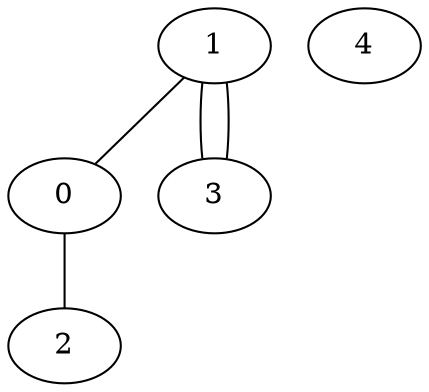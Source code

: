 graph "Undirected Weighted Test GraphViz Graph" {
  1 -- 0  [weight=1, some_int=5];
  0 -- 2  [weight=1.5, some_int=5];
  1 -- 3  [weight=.5, some_int=4];
  1 -- 3  [weight=2.5];
  4;
}